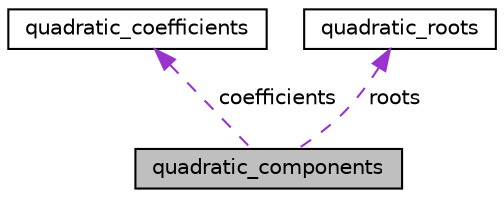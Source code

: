 digraph "quadratic_components"
{
 // LATEX_PDF_SIZE
  edge [fontname="Helvetica",fontsize="10",labelfontname="Helvetica",labelfontsize="10"];
  node [fontname="Helvetica",fontsize="10",shape=record];
  Node1 [label="quadratic_components",height=0.2,width=0.4,color="black", fillcolor="grey75", style="filled", fontcolor="black",tooltip="structure that contains information about all quatratic aquation"];
  Node2 -> Node1 [dir="back",color="darkorchid3",fontsize="10",style="dashed",label=" coefficients" ,fontname="Helvetica"];
  Node2 [label="quadratic_coefficients",height=0.2,width=0.4,color="black", fillcolor="white", style="filled",URL="$structquadratic__coefficients.html",tooltip="Structure for declaring the coefficients of a quadratic equation."];
  Node3 -> Node1 [dir="back",color="darkorchid3",fontsize="10",style="dashed",label=" roots" ,fontname="Helvetica"];
  Node3 [label="quadratic_roots",height=0.2,width=0.4,color="black", fillcolor="white", style="filled",URL="$structquadratic__roots.html",tooltip="structure that contains information about the results of a decision"];
}
